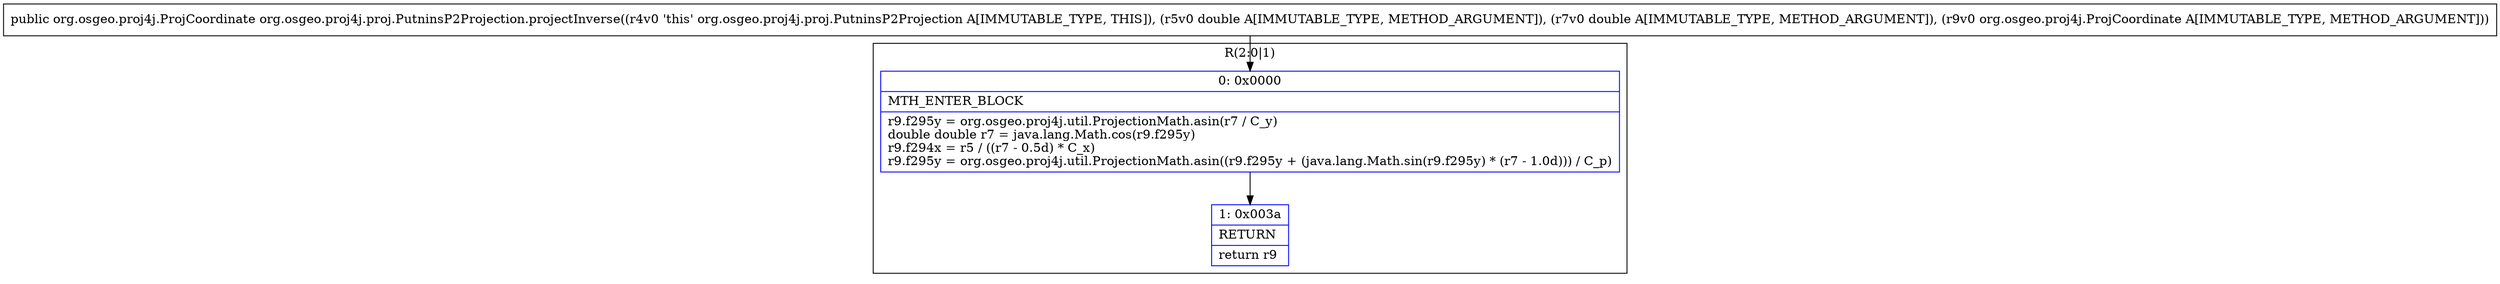 digraph "CFG fororg.osgeo.proj4j.proj.PutninsP2Projection.projectInverse(DDLorg\/osgeo\/proj4j\/ProjCoordinate;)Lorg\/osgeo\/proj4j\/ProjCoordinate;" {
subgraph cluster_Region_622221114 {
label = "R(2:0|1)";
node [shape=record,color=blue];
Node_0 [shape=record,label="{0\:\ 0x0000|MTH_ENTER_BLOCK\l|r9.f295y = org.osgeo.proj4j.util.ProjectionMath.asin(r7 \/ C_y)\ldouble double r7 = java.lang.Math.cos(r9.f295y)\lr9.f294x = r5 \/ ((r7 \- 0.5d) * C_x)\lr9.f295y = org.osgeo.proj4j.util.ProjectionMath.asin((r9.f295y + (java.lang.Math.sin(r9.f295y) * (r7 \- 1.0d))) \/ C_p)\l}"];
Node_1 [shape=record,label="{1\:\ 0x003a|RETURN\l|return r9\l}"];
}
MethodNode[shape=record,label="{public org.osgeo.proj4j.ProjCoordinate org.osgeo.proj4j.proj.PutninsP2Projection.projectInverse((r4v0 'this' org.osgeo.proj4j.proj.PutninsP2Projection A[IMMUTABLE_TYPE, THIS]), (r5v0 double A[IMMUTABLE_TYPE, METHOD_ARGUMENT]), (r7v0 double A[IMMUTABLE_TYPE, METHOD_ARGUMENT]), (r9v0 org.osgeo.proj4j.ProjCoordinate A[IMMUTABLE_TYPE, METHOD_ARGUMENT])) }"];
MethodNode -> Node_0;
Node_0 -> Node_1;
}

